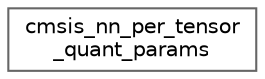 digraph "Graphical Class Hierarchy"
{
 // LATEX_PDF_SIZE
  bgcolor="transparent";
  edge [fontname=Helvetica,fontsize=10,labelfontname=Helvetica,labelfontsize=10];
  node [fontname=Helvetica,fontsize=10,shape=box,height=0.2,width=0.4];
  rankdir="LR";
  Node0 [id="Node000000",label="cmsis_nn_per_tensor\l_quant_params",height=0.2,width=0.4,color="grey40", fillcolor="white", style="filled",URL="$structcmsis__nn__per__tensor__quant__params.html",tooltip=" "];
}
